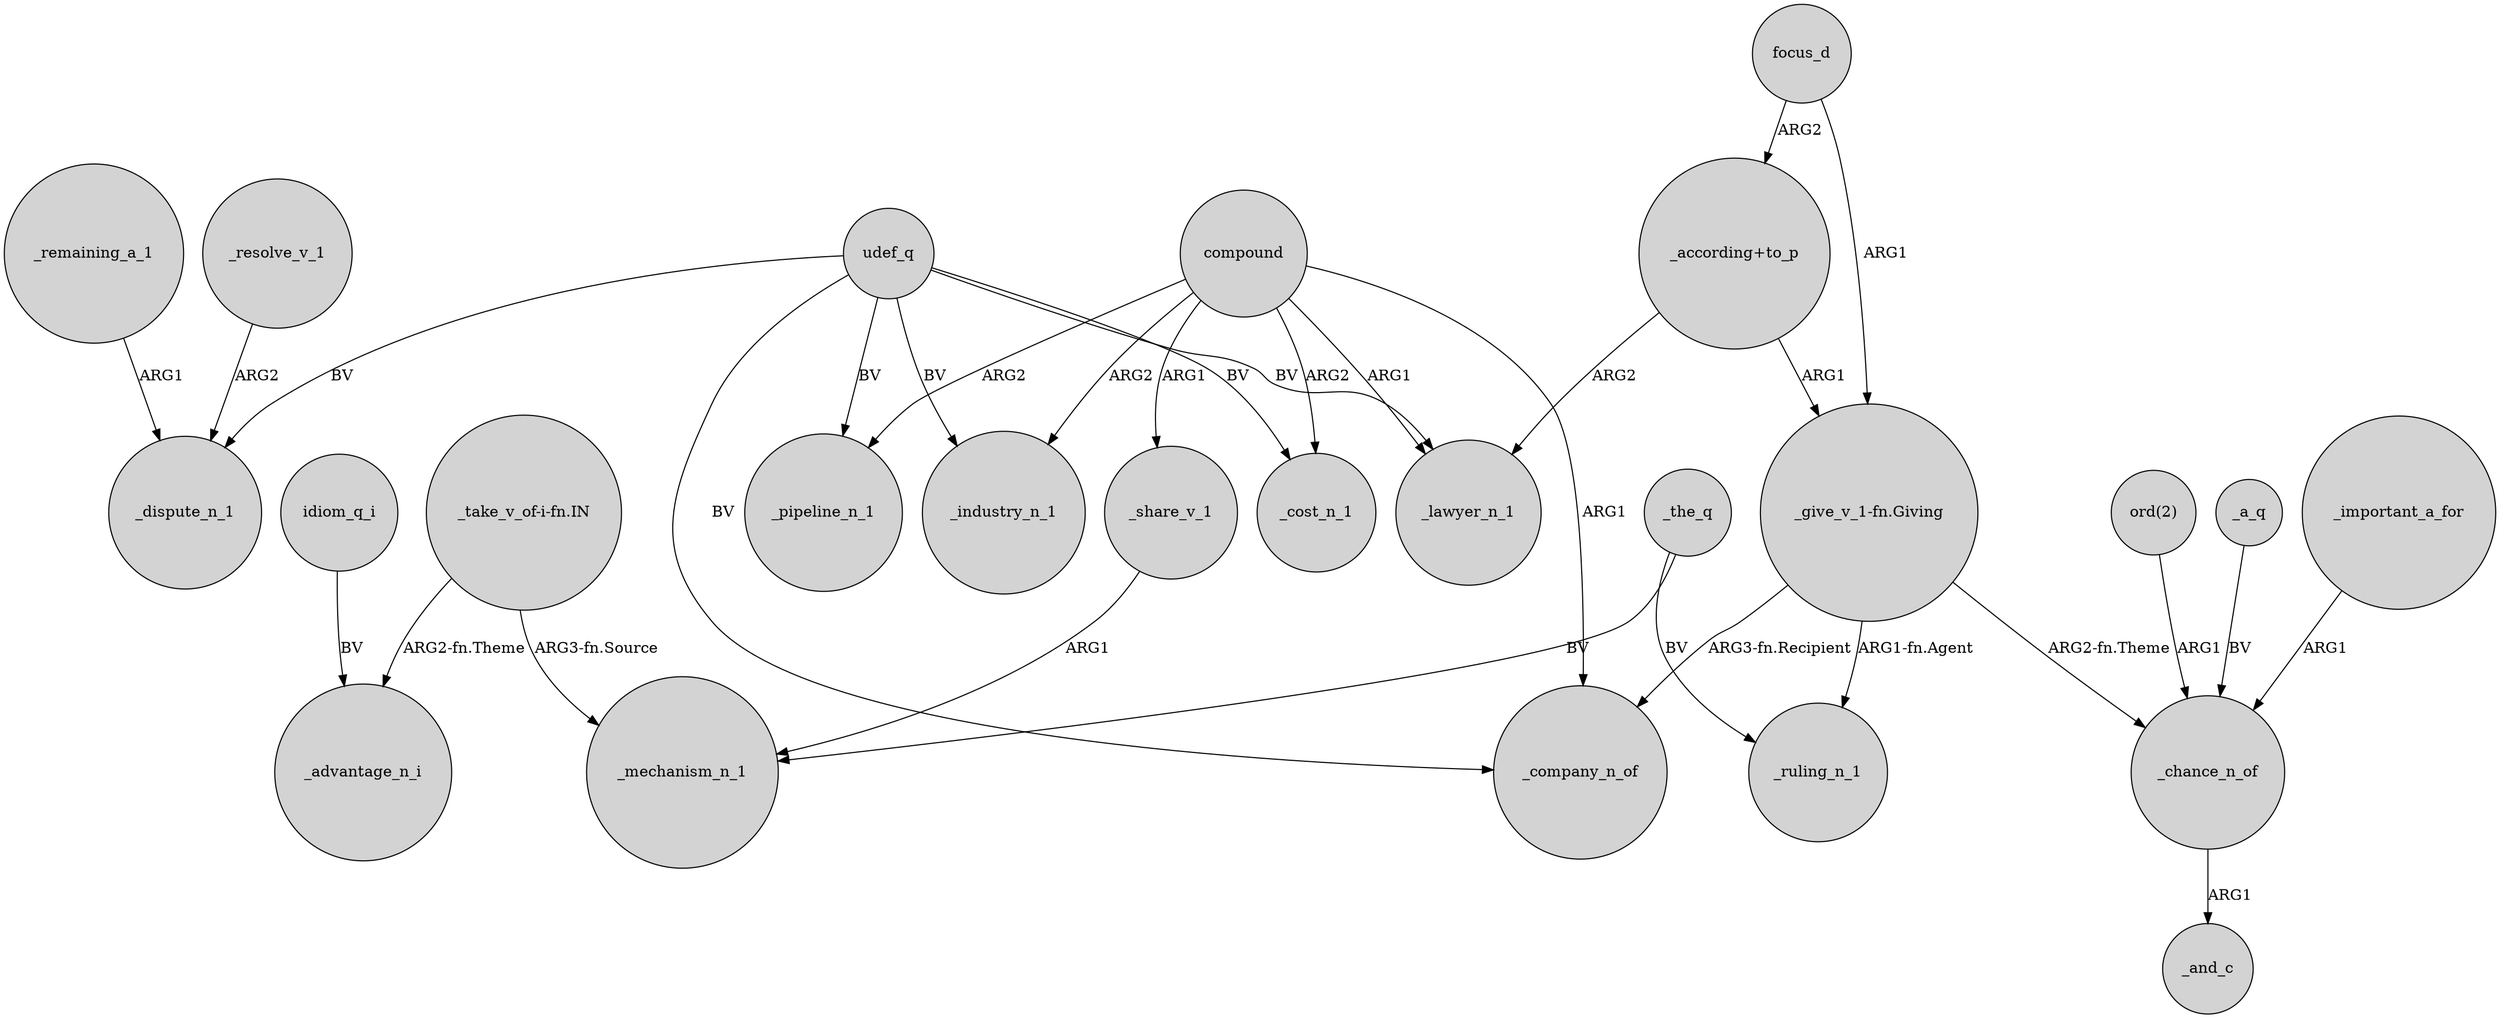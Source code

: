 digraph {
	node [shape=circle style=filled]
	udef_q -> _dispute_n_1 [label=BV]
	compound -> _lawyer_n_1 [label=ARG1]
	_share_v_1 -> _mechanism_n_1 [label=ARG1]
	"_according+to_p" -> "_give_v_1-fn.Giving" [label=ARG1]
	compound -> _pipeline_n_1 [label=ARG2]
	udef_q -> _cost_n_1 [label=BV]
	compound -> _share_v_1 [label=ARG1]
	_remaining_a_1 -> _dispute_n_1 [label=ARG1]
	"_give_v_1-fn.Giving" -> _ruling_n_1 [label="ARG1-fn.Agent"]
	compound -> _company_n_of [label=ARG1]
	"_take_v_of-i-fn.IN" -> _advantage_n_i [label="ARG2-fn.Theme"]
	compound -> _industry_n_1 [label=ARG2]
	_a_q -> _chance_n_of [label=BV]
	focus_d -> "_give_v_1-fn.Giving" [label=ARG1]
	_important_a_for -> _chance_n_of [label=ARG1]
	udef_q -> _lawyer_n_1 [label=BV]
	"ord(2)" -> _chance_n_of [label=ARG1]
	_chance_n_of -> _and_c [label=ARG1]
	focus_d -> "_according+to_p" [label=ARG2]
	idiom_q_i -> _advantage_n_i [label=BV]
	_resolve_v_1 -> _dispute_n_1 [label=ARG2]
	udef_q -> _pipeline_n_1 [label=BV]
	compound -> _cost_n_1 [label=ARG2]
	_the_q -> _mechanism_n_1 [label=BV]
	"_according+to_p" -> _lawyer_n_1 [label=ARG2]
	udef_q -> _company_n_of [label=BV]
	"_give_v_1-fn.Giving" -> _chance_n_of [label="ARG2-fn.Theme"]
	"_give_v_1-fn.Giving" -> _company_n_of [label="ARG3-fn.Recipient"]
	"_take_v_of-i-fn.IN" -> _mechanism_n_1 [label="ARG3-fn.Source"]
	udef_q -> _industry_n_1 [label=BV]
	_the_q -> _ruling_n_1 [label=BV]
}
